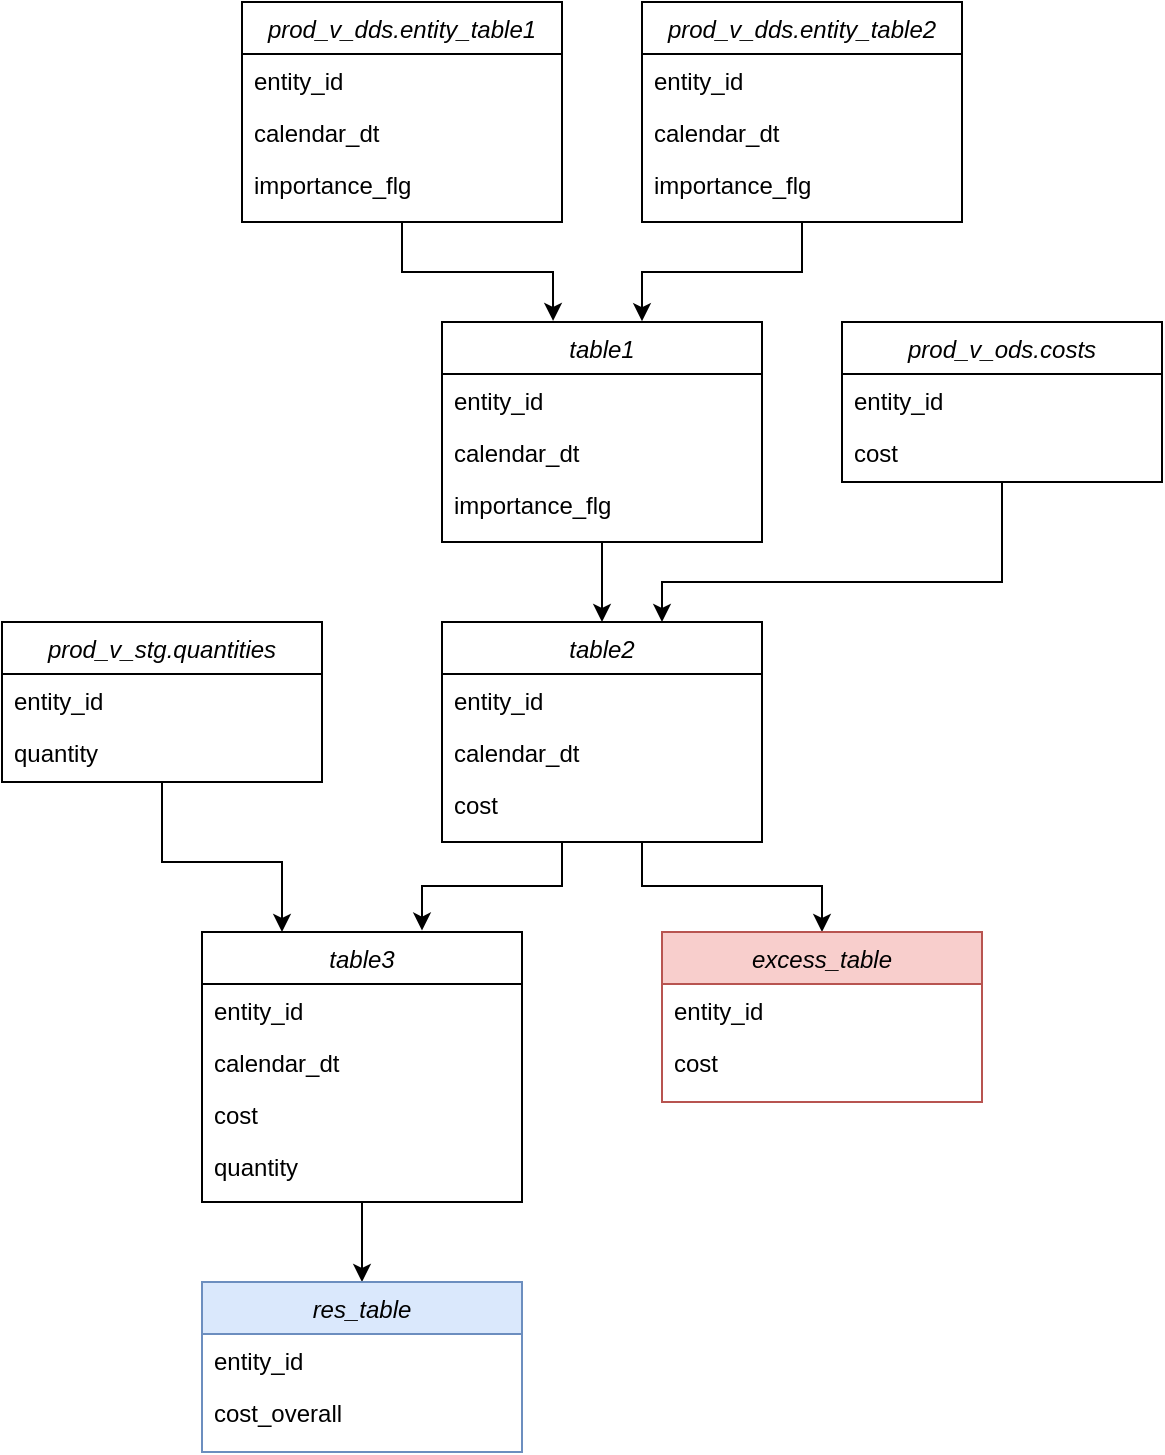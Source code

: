 <mxfile version="26.0.16">
  <diagram name="Страница — 1" id="ztjtCPF3Rgf3K-Vcr5-d">
    <mxGraphModel dx="1194" dy="812" grid="1" gridSize="10" guides="1" tooltips="1" connect="1" arrows="1" fold="1" page="1" pageScale="1" pageWidth="827" pageHeight="1169" math="0" shadow="0">
      <root>
        <mxCell id="0" />
        <mxCell id="1" parent="0" />
        <mxCell id="UJASWNO1rdZyhz_X6SRm-1" value="prod_v_dds.entity_table1" style="swimlane;fontStyle=2;align=center;verticalAlign=top;childLayout=stackLayout;horizontal=1;startSize=26;horizontalStack=0;resizeParent=1;resizeLast=0;collapsible=1;marginBottom=0;rounded=0;shadow=0;strokeWidth=1;" vertex="1" parent="1">
          <mxGeometry x="220" y="120" width="160" height="110" as="geometry">
            <mxRectangle x="220" y="120" width="160" height="26" as="alternateBounds" />
          </mxGeometry>
        </mxCell>
        <mxCell id="UJASWNO1rdZyhz_X6SRm-2" value="entity_id" style="text;align=left;verticalAlign=top;spacingLeft=4;spacingRight=4;overflow=hidden;rotatable=0;points=[[0,0.5],[1,0.5]];portConstraint=eastwest;" vertex="1" parent="UJASWNO1rdZyhz_X6SRm-1">
          <mxGeometry y="26" width="160" height="26" as="geometry" />
        </mxCell>
        <mxCell id="UJASWNO1rdZyhz_X6SRm-3" value="calendar_dt" style="text;align=left;verticalAlign=top;spacingLeft=4;spacingRight=4;overflow=hidden;rotatable=0;points=[[0,0.5],[1,0.5]];portConstraint=eastwest;rounded=0;shadow=0;html=0;" vertex="1" parent="UJASWNO1rdZyhz_X6SRm-1">
          <mxGeometry y="52" width="160" height="26" as="geometry" />
        </mxCell>
        <mxCell id="UJASWNO1rdZyhz_X6SRm-4" value="importance_flg" style="text;align=left;verticalAlign=top;spacingLeft=4;spacingRight=4;overflow=hidden;rotatable=0;points=[[0,0.5],[1,0.5]];portConstraint=eastwest;rounded=0;shadow=0;html=0;" vertex="1" parent="UJASWNO1rdZyhz_X6SRm-1">
          <mxGeometry y="78" width="160" height="26" as="geometry" />
        </mxCell>
        <mxCell id="UJASWNO1rdZyhz_X6SRm-5" style="edgeStyle=orthogonalEdgeStyle;rounded=0;orthogonalLoop=1;jettySize=auto;html=1;entryX=0.623;entryY=-0.004;entryDx=0;entryDy=0;entryPerimeter=0;" edge="1" parent="1" source="UJASWNO1rdZyhz_X6SRm-6" target="UJASWNO1rdZyhz_X6SRm-11">
          <mxGeometry relative="1" as="geometry">
            <Array as="points">
              <mxPoint x="500" y="255" />
              <mxPoint x="420" y="255" />
              <mxPoint x="420" y="280" />
            </Array>
          </mxGeometry>
        </mxCell>
        <mxCell id="UJASWNO1rdZyhz_X6SRm-6" value="prod_v_dds.entity_table2" style="swimlane;fontStyle=2;align=center;verticalAlign=top;childLayout=stackLayout;horizontal=1;startSize=26;horizontalStack=0;resizeParent=1;resizeLast=0;collapsible=1;marginBottom=0;rounded=0;shadow=0;strokeWidth=1;" vertex="1" parent="1">
          <mxGeometry x="420" y="120" width="160" height="110" as="geometry">
            <mxRectangle x="220" y="120" width="160" height="26" as="alternateBounds" />
          </mxGeometry>
        </mxCell>
        <mxCell id="UJASWNO1rdZyhz_X6SRm-7" value="entity_id" style="text;align=left;verticalAlign=top;spacingLeft=4;spacingRight=4;overflow=hidden;rotatable=0;points=[[0,0.5],[1,0.5]];portConstraint=eastwest;" vertex="1" parent="UJASWNO1rdZyhz_X6SRm-6">
          <mxGeometry y="26" width="160" height="26" as="geometry" />
        </mxCell>
        <mxCell id="UJASWNO1rdZyhz_X6SRm-8" value="calendar_dt" style="text;align=left;verticalAlign=top;spacingLeft=4;spacingRight=4;overflow=hidden;rotatable=0;points=[[0,0.5],[1,0.5]];portConstraint=eastwest;rounded=0;shadow=0;html=0;" vertex="1" parent="UJASWNO1rdZyhz_X6SRm-6">
          <mxGeometry y="52" width="160" height="26" as="geometry" />
        </mxCell>
        <mxCell id="UJASWNO1rdZyhz_X6SRm-9" value="importance_flg" style="text;align=left;verticalAlign=top;spacingLeft=4;spacingRight=4;overflow=hidden;rotatable=0;points=[[0,0.5],[1,0.5]];portConstraint=eastwest;rounded=0;shadow=0;html=0;" vertex="1" parent="UJASWNO1rdZyhz_X6SRm-6">
          <mxGeometry y="78" width="160" height="26" as="geometry" />
        </mxCell>
        <mxCell id="UJASWNO1rdZyhz_X6SRm-10" style="edgeStyle=orthogonalEdgeStyle;rounded=0;orthogonalLoop=1;jettySize=auto;html=1;entryX=0.5;entryY=0;entryDx=0;entryDy=0;" edge="1" parent="1" source="UJASWNO1rdZyhz_X6SRm-11" target="UJASWNO1rdZyhz_X6SRm-17">
          <mxGeometry relative="1" as="geometry" />
        </mxCell>
        <mxCell id="UJASWNO1rdZyhz_X6SRm-11" value="table1" style="swimlane;fontStyle=2;align=center;verticalAlign=top;childLayout=stackLayout;horizontal=1;startSize=26;horizontalStack=0;resizeParent=1;resizeLast=0;collapsible=1;marginBottom=0;rounded=0;shadow=0;strokeWidth=1;" vertex="1" parent="1">
          <mxGeometry x="320" y="280" width="160" height="110" as="geometry">
            <mxRectangle x="220" y="120" width="160" height="26" as="alternateBounds" />
          </mxGeometry>
        </mxCell>
        <mxCell id="UJASWNO1rdZyhz_X6SRm-12" value="entity_id" style="text;align=left;verticalAlign=top;spacingLeft=4;spacingRight=4;overflow=hidden;rotatable=0;points=[[0,0.5],[1,0.5]];portConstraint=eastwest;" vertex="1" parent="UJASWNO1rdZyhz_X6SRm-11">
          <mxGeometry y="26" width="160" height="26" as="geometry" />
        </mxCell>
        <mxCell id="UJASWNO1rdZyhz_X6SRm-13" value="calendar_dt" style="text;align=left;verticalAlign=top;spacingLeft=4;spacingRight=4;overflow=hidden;rotatable=0;points=[[0,0.5],[1,0.5]];portConstraint=eastwest;rounded=0;shadow=0;html=0;" vertex="1" parent="UJASWNO1rdZyhz_X6SRm-11">
          <mxGeometry y="52" width="160" height="26" as="geometry" />
        </mxCell>
        <mxCell id="UJASWNO1rdZyhz_X6SRm-14" value="importance_flg" style="text;align=left;verticalAlign=top;spacingLeft=4;spacingRight=4;overflow=hidden;rotatable=0;points=[[0,0.5],[1,0.5]];portConstraint=eastwest;rounded=0;shadow=0;html=0;" vertex="1" parent="UJASWNO1rdZyhz_X6SRm-11">
          <mxGeometry y="78" width="160" height="26" as="geometry" />
        </mxCell>
        <mxCell id="UJASWNO1rdZyhz_X6SRm-15" style="edgeStyle=orthogonalEdgeStyle;rounded=0;orthogonalLoop=1;jettySize=auto;html=1;entryX=0.693;entryY=-0.005;entryDx=0;entryDy=0;entryPerimeter=0;" edge="1" parent="1" source="UJASWNO1rdZyhz_X6SRm-17" target="UJASWNO1rdZyhz_X6SRm-26">
          <mxGeometry relative="1" as="geometry">
            <Array as="points">
              <mxPoint x="380" y="562" />
              <mxPoint x="310" y="562" />
              <mxPoint x="310" y="584" />
            </Array>
          </mxGeometry>
        </mxCell>
        <mxCell id="UJASWNO1rdZyhz_X6SRm-16" style="edgeStyle=orthogonalEdgeStyle;rounded=0;orthogonalLoop=1;jettySize=auto;html=1;" edge="1" parent="1" source="UJASWNO1rdZyhz_X6SRm-17" target="UJASWNO1rdZyhz_X6SRm-31">
          <mxGeometry relative="1" as="geometry">
            <Array as="points">
              <mxPoint x="420" y="562" />
              <mxPoint x="510" y="562" />
            </Array>
          </mxGeometry>
        </mxCell>
        <mxCell id="UJASWNO1rdZyhz_X6SRm-17" value="table2" style="swimlane;fontStyle=2;align=center;verticalAlign=top;childLayout=stackLayout;horizontal=1;startSize=26;horizontalStack=0;resizeParent=1;resizeLast=0;collapsible=1;marginBottom=0;rounded=0;shadow=0;strokeWidth=1;" vertex="1" parent="1">
          <mxGeometry x="320" y="430" width="160" height="110" as="geometry">
            <mxRectangle x="220" y="120" width="160" height="26" as="alternateBounds" />
          </mxGeometry>
        </mxCell>
        <mxCell id="UJASWNO1rdZyhz_X6SRm-18" value="entity_id" style="text;align=left;verticalAlign=top;spacingLeft=4;spacingRight=4;overflow=hidden;rotatable=0;points=[[0,0.5],[1,0.5]];portConstraint=eastwest;" vertex="1" parent="UJASWNO1rdZyhz_X6SRm-17">
          <mxGeometry y="26" width="160" height="26" as="geometry" />
        </mxCell>
        <mxCell id="UJASWNO1rdZyhz_X6SRm-19" value="calendar_dt" style="text;align=left;verticalAlign=top;spacingLeft=4;spacingRight=4;overflow=hidden;rotatable=0;points=[[0,0.5],[1,0.5]];portConstraint=eastwest;rounded=0;shadow=0;html=0;" vertex="1" parent="UJASWNO1rdZyhz_X6SRm-17">
          <mxGeometry y="52" width="160" height="26" as="geometry" />
        </mxCell>
        <mxCell id="UJASWNO1rdZyhz_X6SRm-20" value="cost" style="text;align=left;verticalAlign=top;spacingLeft=4;spacingRight=4;overflow=hidden;rotatable=0;points=[[0,0.5],[1,0.5]];portConstraint=eastwest;rounded=0;shadow=0;html=0;" vertex="1" parent="UJASWNO1rdZyhz_X6SRm-17">
          <mxGeometry y="78" width="160" height="26" as="geometry" />
        </mxCell>
        <mxCell id="UJASWNO1rdZyhz_X6SRm-21" style="edgeStyle=orthogonalEdgeStyle;rounded=0;orthogonalLoop=1;jettySize=auto;html=1;" edge="1" parent="1" source="UJASWNO1rdZyhz_X6SRm-22">
          <mxGeometry relative="1" as="geometry">
            <mxPoint x="430" y="430" as="targetPoint" />
            <Array as="points">
              <mxPoint x="600" y="410" />
              <mxPoint x="430" y="410" />
              <mxPoint x="430" y="430" />
            </Array>
          </mxGeometry>
        </mxCell>
        <mxCell id="UJASWNO1rdZyhz_X6SRm-22" value="prod_v_ods.costs" style="swimlane;fontStyle=2;align=center;verticalAlign=top;childLayout=stackLayout;horizontal=1;startSize=26;horizontalStack=0;resizeParent=1;resizeLast=0;collapsible=1;marginBottom=0;rounded=0;shadow=0;strokeWidth=1;" vertex="1" parent="1">
          <mxGeometry x="520" y="280" width="160" height="80" as="geometry">
            <mxRectangle x="220" y="120" width="160" height="26" as="alternateBounds" />
          </mxGeometry>
        </mxCell>
        <mxCell id="UJASWNO1rdZyhz_X6SRm-23" value="entity_id" style="text;align=left;verticalAlign=top;spacingLeft=4;spacingRight=4;overflow=hidden;rotatable=0;points=[[0,0.5],[1,0.5]];portConstraint=eastwest;" vertex="1" parent="UJASWNO1rdZyhz_X6SRm-22">
          <mxGeometry y="26" width="160" height="26" as="geometry" />
        </mxCell>
        <mxCell id="UJASWNO1rdZyhz_X6SRm-24" value="cost" style="text;align=left;verticalAlign=top;spacingLeft=4;spacingRight=4;overflow=hidden;rotatable=0;points=[[0,0.5],[1,0.5]];portConstraint=eastwest;rounded=0;shadow=0;html=0;" vertex="1" parent="UJASWNO1rdZyhz_X6SRm-22">
          <mxGeometry y="52" width="160" height="26" as="geometry" />
        </mxCell>
        <mxCell id="UJASWNO1rdZyhz_X6SRm-25" style="edgeStyle=orthogonalEdgeStyle;rounded=0;orthogonalLoop=1;jettySize=auto;html=1;entryX=0.5;entryY=0;entryDx=0;entryDy=0;" edge="1" parent="1" source="UJASWNO1rdZyhz_X6SRm-26" target="UJASWNO1rdZyhz_X6SRm-39">
          <mxGeometry relative="1" as="geometry" />
        </mxCell>
        <mxCell id="UJASWNO1rdZyhz_X6SRm-26" value="table3" style="swimlane;fontStyle=2;align=center;verticalAlign=top;childLayout=stackLayout;horizontal=1;startSize=26;horizontalStack=0;resizeParent=1;resizeLast=0;collapsible=1;marginBottom=0;rounded=0;shadow=0;strokeWidth=1;" vertex="1" parent="1">
          <mxGeometry x="200" y="585" width="160" height="135" as="geometry">
            <mxRectangle x="220" y="120" width="160" height="26" as="alternateBounds" />
          </mxGeometry>
        </mxCell>
        <mxCell id="UJASWNO1rdZyhz_X6SRm-27" value="entity_id" style="text;align=left;verticalAlign=top;spacingLeft=4;spacingRight=4;overflow=hidden;rotatable=0;points=[[0,0.5],[1,0.5]];portConstraint=eastwest;" vertex="1" parent="UJASWNO1rdZyhz_X6SRm-26">
          <mxGeometry y="26" width="160" height="26" as="geometry" />
        </mxCell>
        <mxCell id="UJASWNO1rdZyhz_X6SRm-28" value="calendar_dt" style="text;align=left;verticalAlign=top;spacingLeft=4;spacingRight=4;overflow=hidden;rotatable=0;points=[[0,0.5],[1,0.5]];portConstraint=eastwest;rounded=0;shadow=0;html=0;" vertex="1" parent="UJASWNO1rdZyhz_X6SRm-26">
          <mxGeometry y="52" width="160" height="26" as="geometry" />
        </mxCell>
        <mxCell id="UJASWNO1rdZyhz_X6SRm-29" value="cost" style="text;align=left;verticalAlign=top;spacingLeft=4;spacingRight=4;overflow=hidden;rotatable=0;points=[[0,0.5],[1,0.5]];portConstraint=eastwest;rounded=0;shadow=0;html=0;" vertex="1" parent="UJASWNO1rdZyhz_X6SRm-26">
          <mxGeometry y="78" width="160" height="26" as="geometry" />
        </mxCell>
        <mxCell id="UJASWNO1rdZyhz_X6SRm-30" value="quantity" style="text;align=left;verticalAlign=top;spacingLeft=4;spacingRight=4;overflow=hidden;rotatable=0;points=[[0,0.5],[1,0.5]];portConstraint=eastwest;rounded=0;shadow=0;html=0;" vertex="1" parent="UJASWNO1rdZyhz_X6SRm-26">
          <mxGeometry y="104" width="160" height="26" as="geometry" />
        </mxCell>
        <mxCell id="UJASWNO1rdZyhz_X6SRm-31" value="excess_table" style="swimlane;fontStyle=2;align=center;verticalAlign=top;childLayout=stackLayout;horizontal=1;startSize=26;horizontalStack=0;resizeParent=1;resizeLast=0;collapsible=1;marginBottom=0;rounded=0;shadow=0;strokeWidth=1;strokeColor=#b85450;fillColor=#f8cecc;" vertex="1" parent="1">
          <mxGeometry x="430" y="585" width="160" height="85" as="geometry">
            <mxRectangle x="220" y="120" width="160" height="26" as="alternateBounds" />
          </mxGeometry>
        </mxCell>
        <mxCell id="UJASWNO1rdZyhz_X6SRm-32" value="entity_id" style="text;align=left;verticalAlign=top;spacingLeft=4;spacingRight=4;overflow=hidden;rotatable=0;points=[[0,0.5],[1,0.5]];portConstraint=eastwest;" vertex="1" parent="UJASWNO1rdZyhz_X6SRm-31">
          <mxGeometry y="26" width="160" height="26" as="geometry" />
        </mxCell>
        <mxCell id="UJASWNO1rdZyhz_X6SRm-33" value="cost" style="text;align=left;verticalAlign=top;spacingLeft=4;spacingRight=4;overflow=hidden;rotatable=0;points=[[0,0.5],[1,0.5]];portConstraint=eastwest;rounded=0;shadow=0;html=0;" vertex="1" parent="UJASWNO1rdZyhz_X6SRm-31">
          <mxGeometry y="52" width="160" height="26" as="geometry" />
        </mxCell>
        <mxCell id="UJASWNO1rdZyhz_X6SRm-34" style="edgeStyle=orthogonalEdgeStyle;rounded=0;orthogonalLoop=1;jettySize=auto;html=1;" edge="1" parent="1" source="UJASWNO1rdZyhz_X6SRm-35">
          <mxGeometry relative="1" as="geometry">
            <mxPoint x="240" y="585" as="targetPoint" />
            <Array as="points">
              <mxPoint x="180" y="550" />
              <mxPoint x="240" y="550" />
              <mxPoint x="240" y="585" />
            </Array>
          </mxGeometry>
        </mxCell>
        <mxCell id="UJASWNO1rdZyhz_X6SRm-35" value="prod_v_stg.quantities" style="swimlane;fontStyle=2;align=center;verticalAlign=top;childLayout=stackLayout;horizontal=1;startSize=26;horizontalStack=0;resizeParent=1;resizeLast=0;collapsible=1;marginBottom=0;rounded=0;shadow=0;strokeWidth=1;" vertex="1" parent="1">
          <mxGeometry x="100" y="430" width="160" height="80" as="geometry">
            <mxRectangle x="220" y="120" width="160" height="26" as="alternateBounds" />
          </mxGeometry>
        </mxCell>
        <mxCell id="UJASWNO1rdZyhz_X6SRm-36" value="entity_id" style="text;align=left;verticalAlign=top;spacingLeft=4;spacingRight=4;overflow=hidden;rotatable=0;points=[[0,0.5],[1,0.5]];portConstraint=eastwest;" vertex="1" parent="UJASWNO1rdZyhz_X6SRm-35">
          <mxGeometry y="26" width="160" height="26" as="geometry" />
        </mxCell>
        <mxCell id="UJASWNO1rdZyhz_X6SRm-37" value="quantity" style="text;align=left;verticalAlign=top;spacingLeft=4;spacingRight=4;overflow=hidden;rotatable=0;points=[[0,0.5],[1,0.5]];portConstraint=eastwest;rounded=0;shadow=0;html=0;" vertex="1" parent="UJASWNO1rdZyhz_X6SRm-35">
          <mxGeometry y="52" width="160" height="26" as="geometry" />
        </mxCell>
        <mxCell id="UJASWNO1rdZyhz_X6SRm-38" style="edgeStyle=orthogonalEdgeStyle;rounded=0;orthogonalLoop=1;jettySize=auto;html=1;entryX=0.347;entryY=-0.005;entryDx=0;entryDy=0;entryPerimeter=0;" edge="1" parent="1" source="UJASWNO1rdZyhz_X6SRm-1" target="UJASWNO1rdZyhz_X6SRm-11">
          <mxGeometry relative="1" as="geometry" />
        </mxCell>
        <mxCell id="UJASWNO1rdZyhz_X6SRm-39" value="res_table" style="swimlane;fontStyle=2;align=center;verticalAlign=top;childLayout=stackLayout;horizontal=1;startSize=26;horizontalStack=0;resizeParent=1;resizeLast=0;collapsible=1;marginBottom=0;rounded=0;shadow=0;strokeWidth=1;fillColor=#dae8fc;strokeColor=#6c8ebf;" vertex="1" parent="1">
          <mxGeometry x="200" y="760" width="160" height="85" as="geometry">
            <mxRectangle x="220" y="120" width="160" height="26" as="alternateBounds" />
          </mxGeometry>
        </mxCell>
        <mxCell id="UJASWNO1rdZyhz_X6SRm-40" value="entity_id" style="text;align=left;verticalAlign=top;spacingLeft=4;spacingRight=4;overflow=hidden;rotatable=0;points=[[0,0.5],[1,0.5]];portConstraint=eastwest;" vertex="1" parent="UJASWNO1rdZyhz_X6SRm-39">
          <mxGeometry y="26" width="160" height="26" as="geometry" />
        </mxCell>
        <mxCell id="UJASWNO1rdZyhz_X6SRm-41" value="cost_overall" style="text;align=left;verticalAlign=top;spacingLeft=4;spacingRight=4;overflow=hidden;rotatable=0;points=[[0,0.5],[1,0.5]];portConstraint=eastwest;rounded=0;shadow=0;html=0;" vertex="1" parent="UJASWNO1rdZyhz_X6SRm-39">
          <mxGeometry y="52" width="160" height="26" as="geometry" />
        </mxCell>
      </root>
    </mxGraphModel>
  </diagram>
</mxfile>
